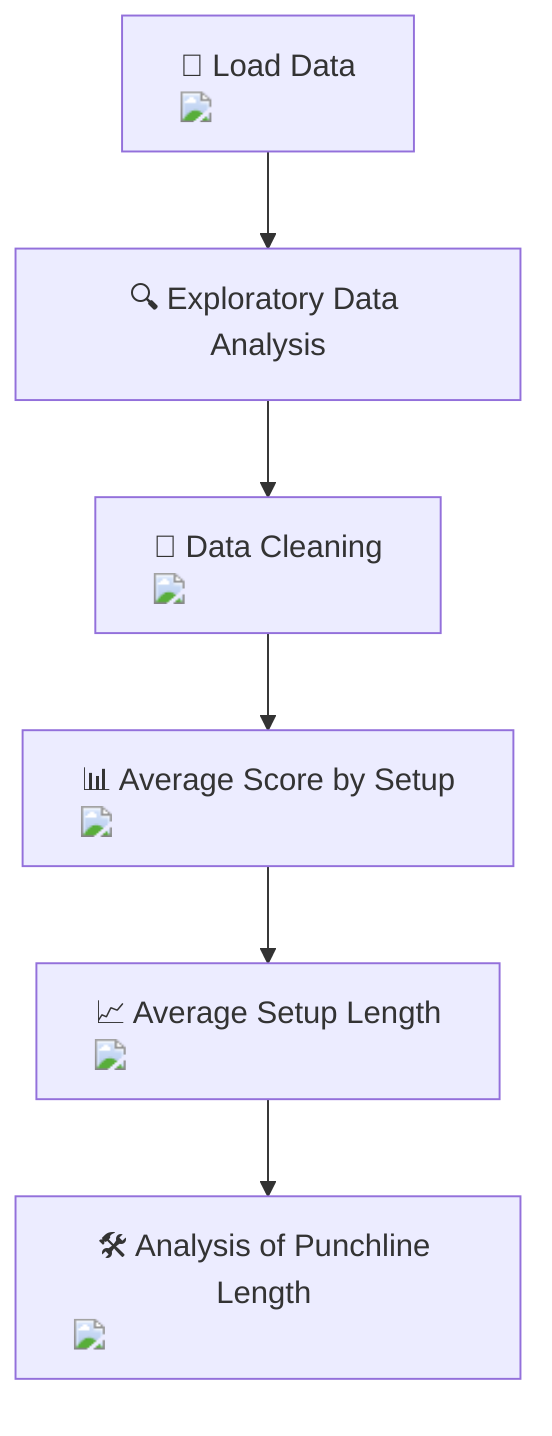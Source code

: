 flowchart TD
    A["📂 Load Data <img src='file.svg' />"] --> B["🔍 Exploratory Data Analysis"]
    B --> C["🔧 Data Cleaning <img src='column_split.svg' />"]
    C --> D["📊 Average Score by Setup <img src='barplot_template.svg' />"]
    D --> E["📈 Average Setup Length <img src='hist_template.svg' />"]
    E --> F["🛠️ Analysis of Punchline Length <img src='hist_template.svg' />"]